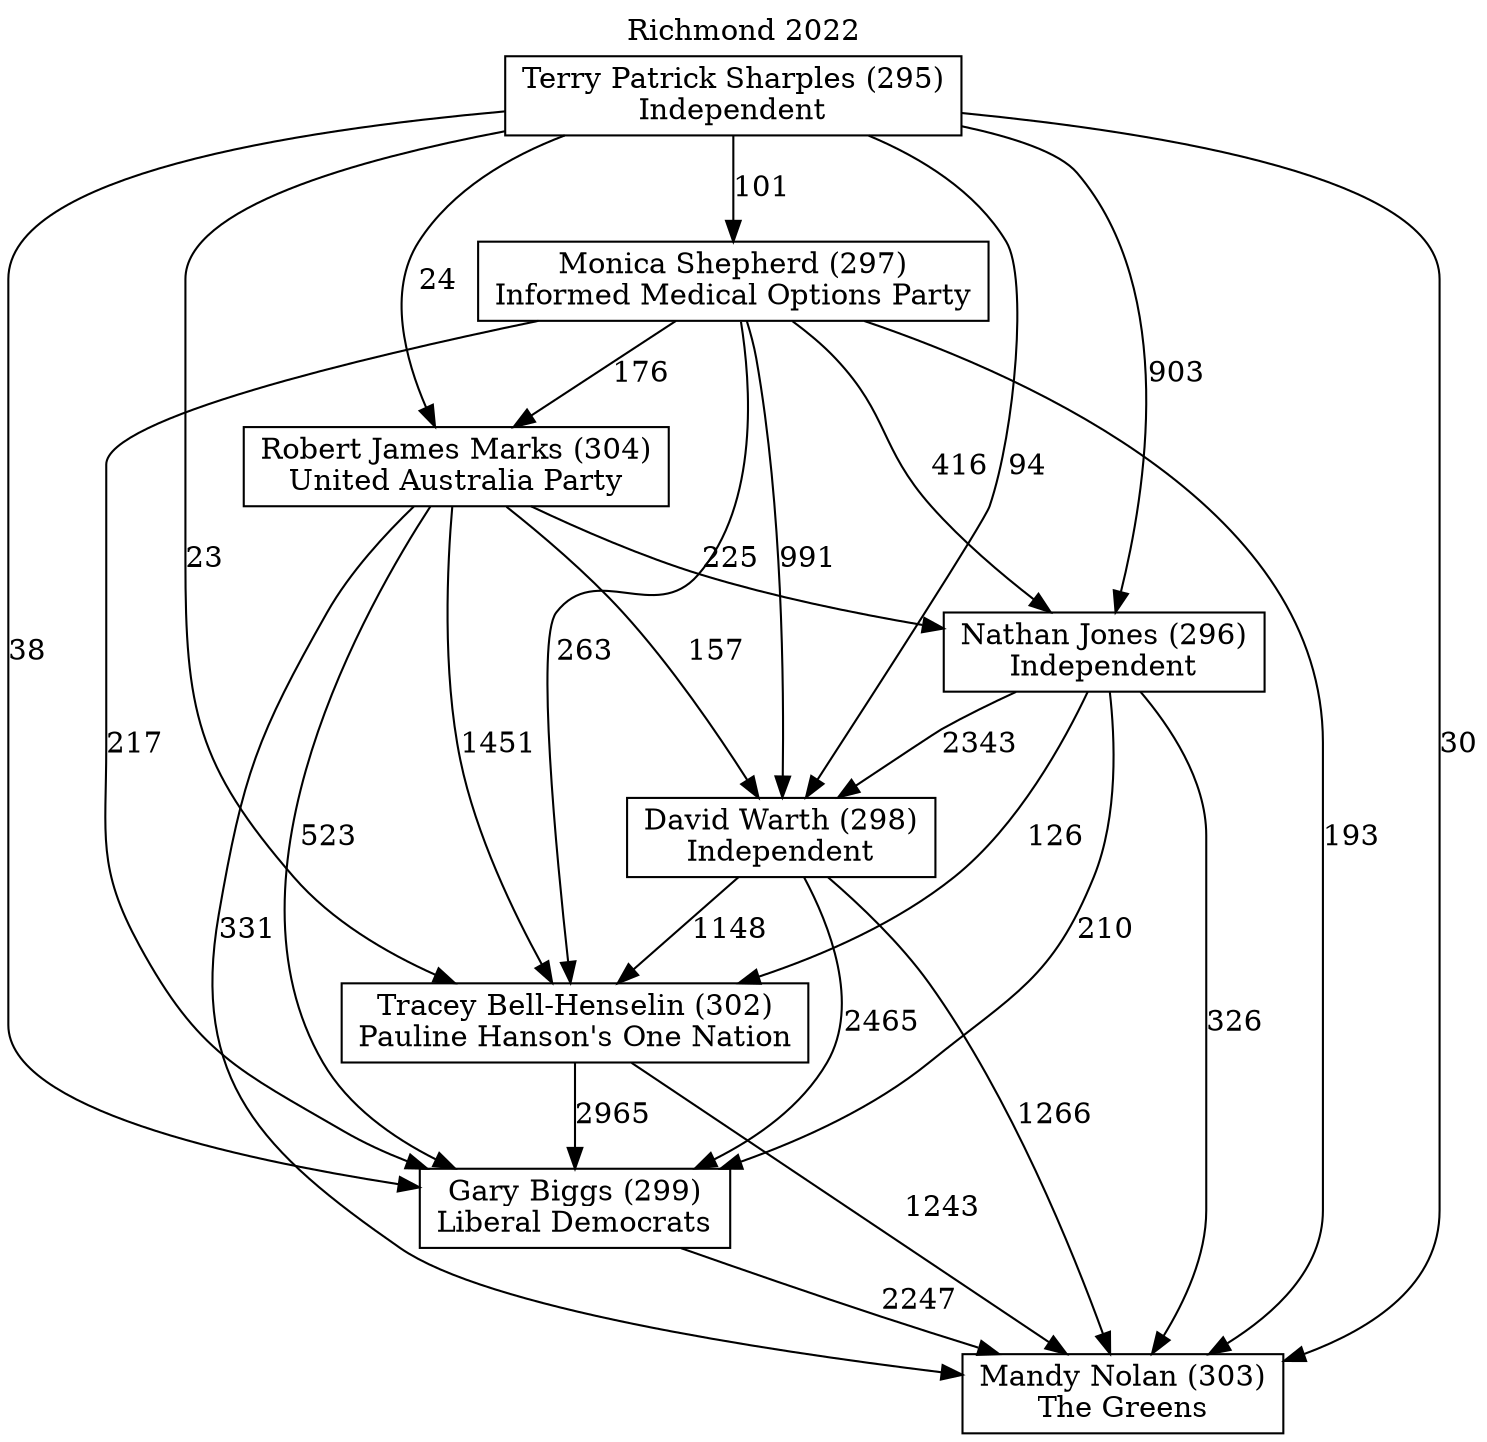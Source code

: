 // House preference flow
digraph "Mandy Nolan (303)_Richmond_2022" {
	graph [label="Richmond 2022" labelloc=t mclimit=10]
	node [shape=box]
	"David Warth (298)" [label="David Warth (298)
Independent"]
	"Nathan Jones (296)" [label="Nathan Jones (296)
Independent"]
	"Gary Biggs (299)" [label="Gary Biggs (299)
Liberal Democrats"]
	"Monica Shepherd (297)" [label="Monica Shepherd (297)
Informed Medical Options Party"]
	"Tracey Bell-Henselin (302)" [label="Tracey Bell-Henselin (302)
Pauline Hanson's One Nation"]
	"Terry Patrick Sharples (295)" [label="Terry Patrick Sharples (295)
Independent"]
	"Mandy Nolan (303)" [label="Mandy Nolan (303)
The Greens"]
	"Robert James Marks (304)" [label="Robert James Marks (304)
United Australia Party"]
	"David Warth (298)" -> "Gary Biggs (299)" [label=2465]
	"Nathan Jones (296)" -> "Mandy Nolan (303)" [label=326]
	"Terry Patrick Sharples (295)" -> "David Warth (298)" [label=94]
	"Nathan Jones (296)" -> "Gary Biggs (299)" [label=210]
	"Terry Patrick Sharples (295)" -> "Nathan Jones (296)" [label=903]
	"Robert James Marks (304)" -> "Tracey Bell-Henselin (302)" [label=1451]
	"Terry Patrick Sharples (295)" -> "Gary Biggs (299)" [label=38]
	"Terry Patrick Sharples (295)" -> "Monica Shepherd (297)" [label=101]
	"Terry Patrick Sharples (295)" -> "Tracey Bell-Henselin (302)" [label=23]
	"Monica Shepherd (297)" -> "Nathan Jones (296)" [label=416]
	"David Warth (298)" -> "Tracey Bell-Henselin (302)" [label=1148]
	"Terry Patrick Sharples (295)" -> "Robert James Marks (304)" [label=24]
	"Robert James Marks (304)" -> "Mandy Nolan (303)" [label=331]
	"Gary Biggs (299)" -> "Mandy Nolan (303)" [label=2247]
	"Monica Shepherd (297)" -> "Gary Biggs (299)" [label=217]
	"David Warth (298)" -> "Mandy Nolan (303)" [label=1266]
	"Monica Shepherd (297)" -> "Mandy Nolan (303)" [label=193]
	"Robert James Marks (304)" -> "Nathan Jones (296)" [label=225]
	"Robert James Marks (304)" -> "Gary Biggs (299)" [label=523]
	"Terry Patrick Sharples (295)" -> "Mandy Nolan (303)" [label=30]
	"Monica Shepherd (297)" -> "David Warth (298)" [label=991]
	"Monica Shepherd (297)" -> "Robert James Marks (304)" [label=176]
	"Robert James Marks (304)" -> "David Warth (298)" [label=157]
	"Nathan Jones (296)" -> "Tracey Bell-Henselin (302)" [label=126]
	"Monica Shepherd (297)" -> "Tracey Bell-Henselin (302)" [label=263]
	"Tracey Bell-Henselin (302)" -> "Mandy Nolan (303)" [label=1243]
	"Tracey Bell-Henselin (302)" -> "Gary Biggs (299)" [label=2965]
	"Nathan Jones (296)" -> "David Warth (298)" [label=2343]
}
